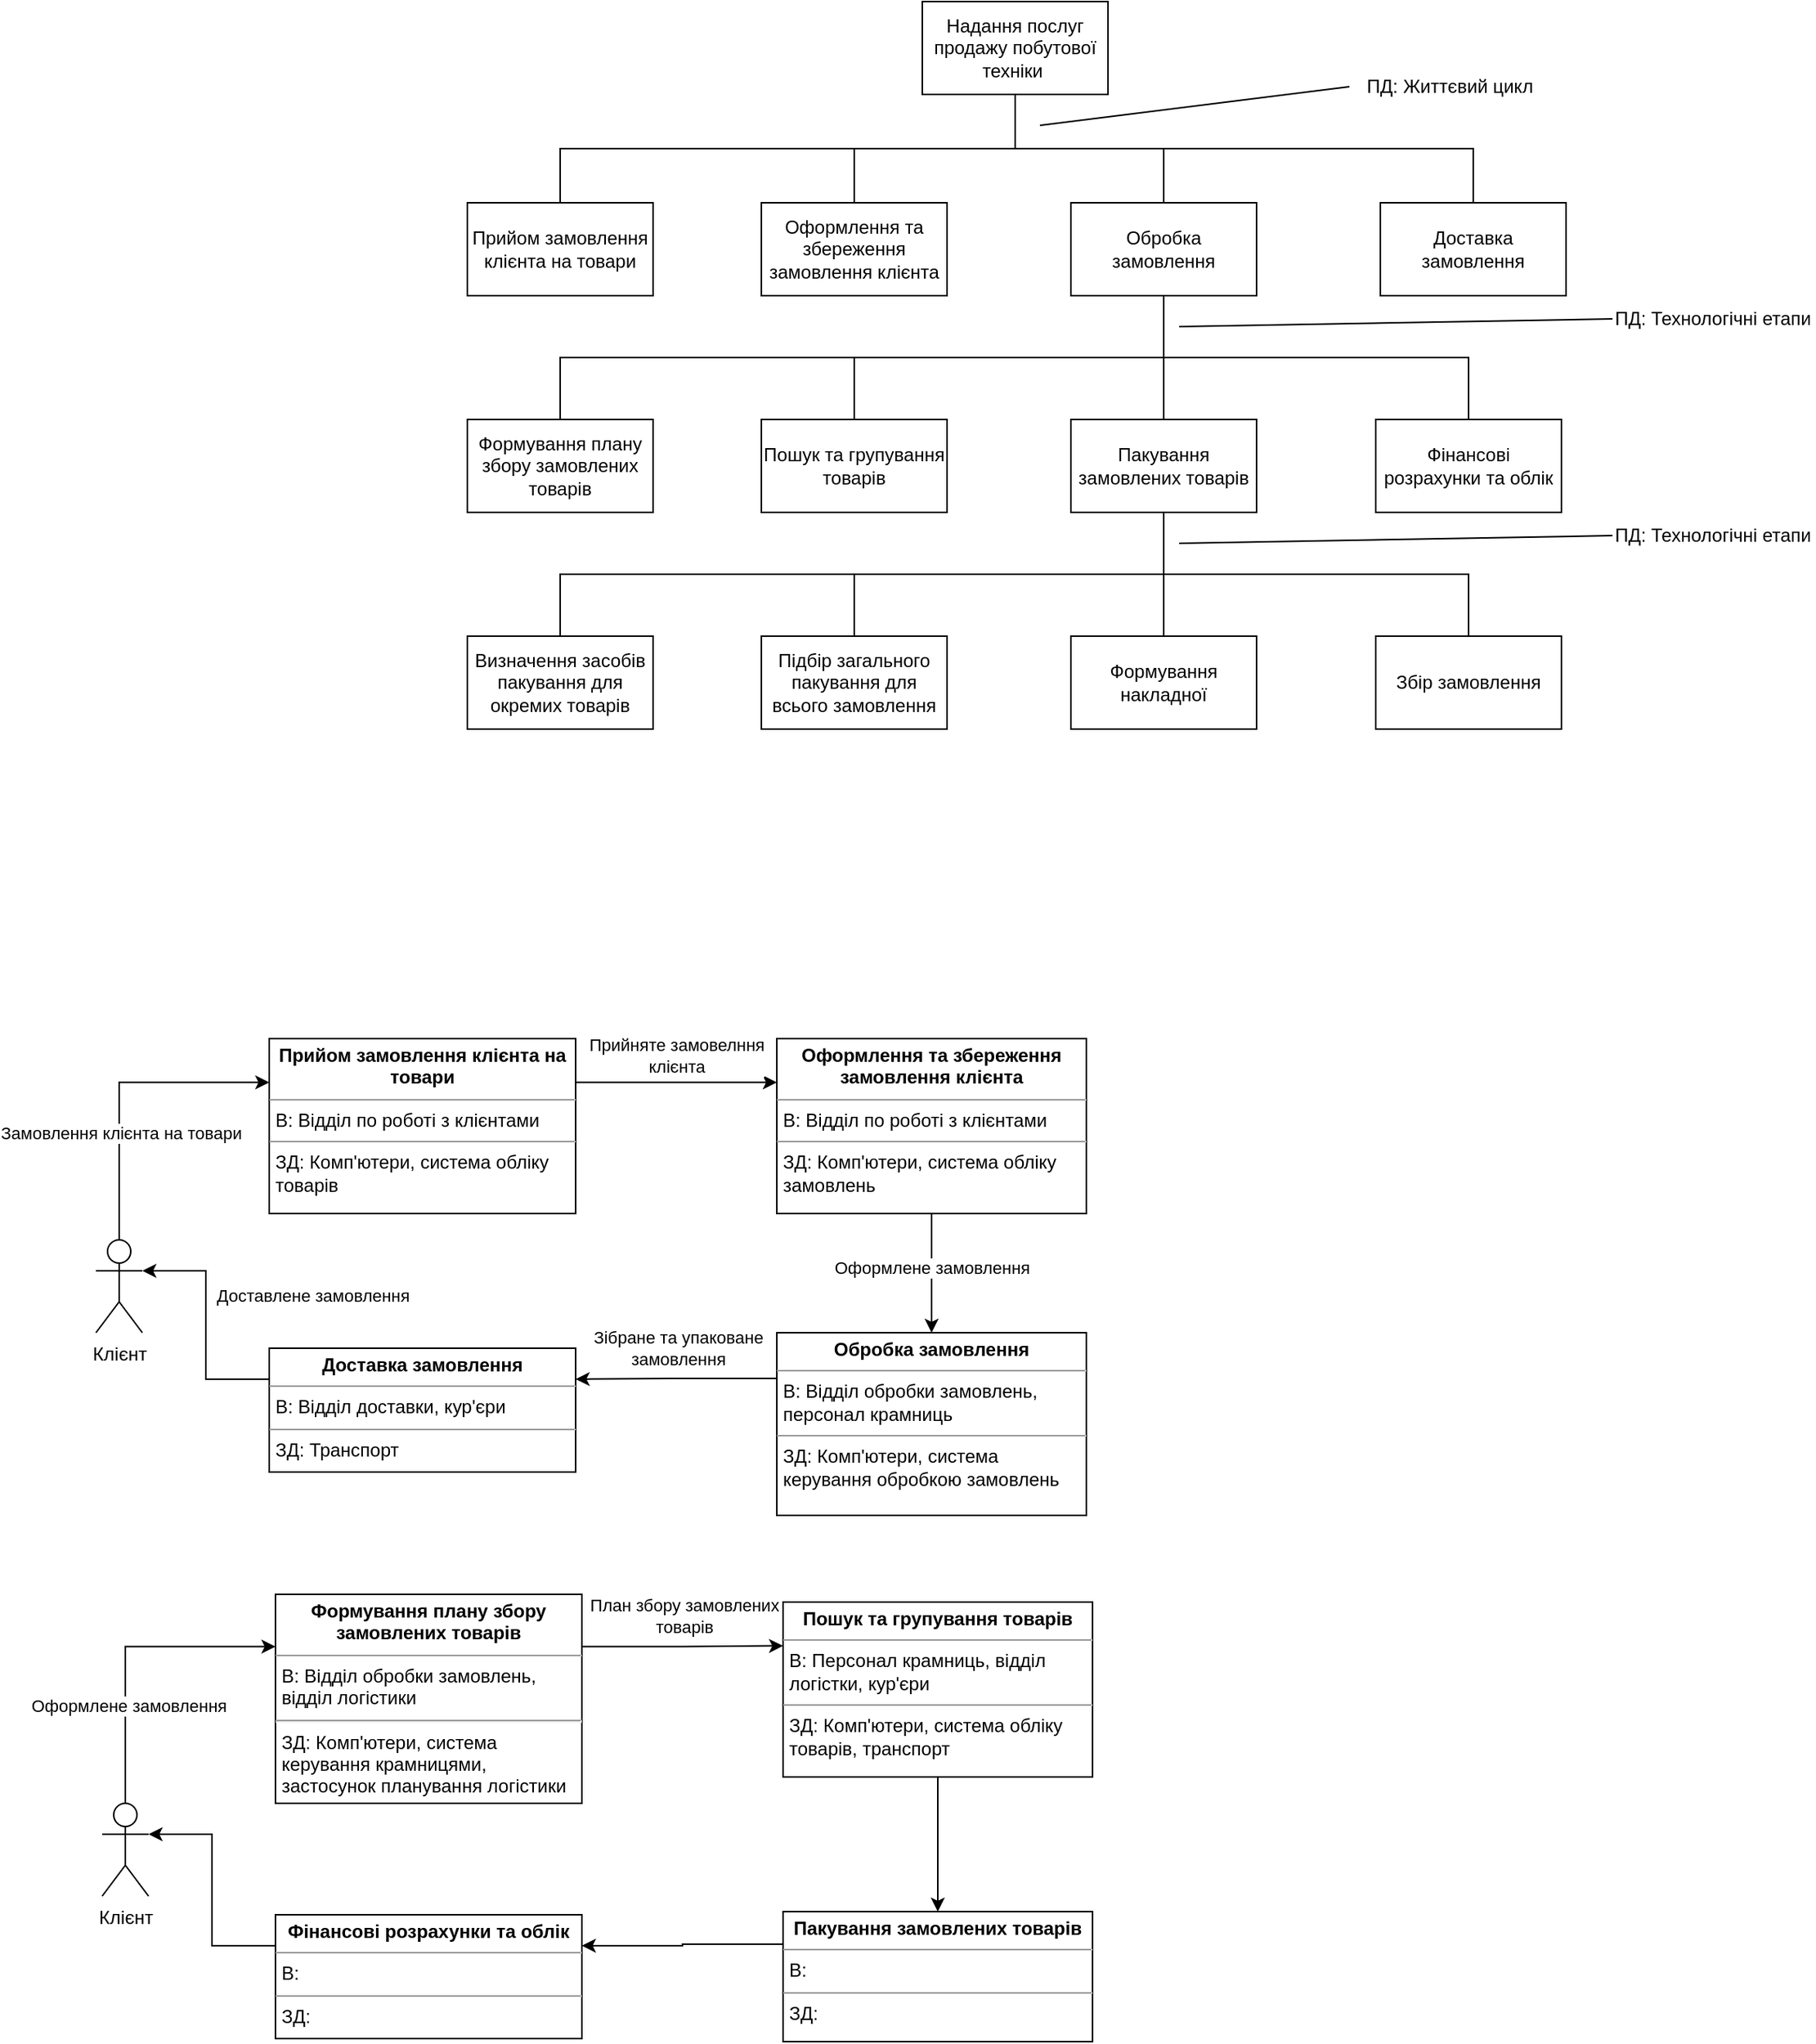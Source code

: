 <mxfile version="22.1.4" type="github">
  <diagram name="Страница — 1" id="-wcUGpMdyS8KykL0Yxfp">
    <mxGraphModel dx="1523" dy="600" grid="0" gridSize="10" guides="1" tooltips="1" connect="1" arrows="1" fold="1" page="0" pageScale="1" pageWidth="827" pageHeight="1169" math="0" shadow="0">
      <root>
        <mxCell id="0" />
        <mxCell id="1" parent="0" />
        <mxCell id="oo8sN6_ggJGR6Yn4_sQh-1" value="Надання послуг продажу побутової техніки&amp;nbsp;" style="rounded=0;whiteSpace=wrap;html=1;" parent="1" vertex="1">
          <mxGeometry x="414" y="190" width="120" height="60" as="geometry" />
        </mxCell>
        <mxCell id="oo8sN6_ggJGR6Yn4_sQh-2" value="Прийом замовлення клієнта на товари" style="rounded=0;whiteSpace=wrap;html=1;" parent="1" vertex="1">
          <mxGeometry x="120" y="320" width="120" height="60" as="geometry" />
        </mxCell>
        <mxCell id="oo8sN6_ggJGR6Yn4_sQh-3" value="Оформлення та збереження замовлення клієнта" style="rounded=0;whiteSpace=wrap;html=1;" parent="1" vertex="1">
          <mxGeometry x="310" y="320" width="120" height="60" as="geometry" />
        </mxCell>
        <mxCell id="oo8sN6_ggJGR6Yn4_sQh-4" value="Обробка замовлення" style="rounded=0;whiteSpace=wrap;html=1;" parent="1" vertex="1">
          <mxGeometry x="510" y="320" width="120" height="60" as="geometry" />
        </mxCell>
        <mxCell id="oo8sN6_ggJGR6Yn4_sQh-5" value="Доставка замовлення" style="rounded=0;whiteSpace=wrap;html=1;" parent="1" vertex="1">
          <mxGeometry x="710" y="320" width="120" height="60" as="geometry" />
        </mxCell>
        <mxCell id="oo8sN6_ggJGR6Yn4_sQh-6" value="" style="endArrow=none;html=1;rounded=0;entryX=0.5;entryY=1;entryDx=0;entryDy=0;exitX=0.5;exitY=0;exitDx=0;exitDy=0;edgeStyle=orthogonalEdgeStyle;" parent="1" source="oo8sN6_ggJGR6Yn4_sQh-2" target="oo8sN6_ggJGR6Yn4_sQh-1" edge="1">
          <mxGeometry width="50" height="50" relative="1" as="geometry">
            <mxPoint x="260" y="300" as="sourcePoint" />
            <mxPoint x="310" y="250" as="targetPoint" />
          </mxGeometry>
        </mxCell>
        <mxCell id="oo8sN6_ggJGR6Yn4_sQh-7" value="" style="endArrow=none;html=1;rounded=0;entryX=0.5;entryY=1;entryDx=0;entryDy=0;exitX=0.5;exitY=0;exitDx=0;exitDy=0;edgeStyle=orthogonalEdgeStyle;" parent="1" source="oo8sN6_ggJGR6Yn4_sQh-3" target="oo8sN6_ggJGR6Yn4_sQh-1" edge="1">
          <mxGeometry width="50" height="50" relative="1" as="geometry">
            <mxPoint x="250" y="330" as="sourcePoint" />
            <mxPoint x="484" y="280" as="targetPoint" />
          </mxGeometry>
        </mxCell>
        <mxCell id="oo8sN6_ggJGR6Yn4_sQh-8" value="" style="endArrow=none;html=1;rounded=0;entryX=0.5;entryY=1;entryDx=0;entryDy=0;exitX=0.5;exitY=0;exitDx=0;exitDy=0;edgeStyle=orthogonalEdgeStyle;" parent="1" source="oo8sN6_ggJGR6Yn4_sQh-4" target="oo8sN6_ggJGR6Yn4_sQh-1" edge="1">
          <mxGeometry width="50" height="50" relative="1" as="geometry">
            <mxPoint x="410" y="330" as="sourcePoint" />
            <mxPoint x="484" y="280" as="targetPoint" />
          </mxGeometry>
        </mxCell>
        <mxCell id="oo8sN6_ggJGR6Yn4_sQh-9" value="" style="endArrow=none;html=1;rounded=0;entryX=0.5;entryY=1;entryDx=0;entryDy=0;exitX=0.5;exitY=0;exitDx=0;exitDy=0;edgeStyle=orthogonalEdgeStyle;" parent="1" source="oo8sN6_ggJGR6Yn4_sQh-5" target="oo8sN6_ggJGR6Yn4_sQh-1" edge="1">
          <mxGeometry width="50" height="50" relative="1" as="geometry">
            <mxPoint x="570" y="330" as="sourcePoint" />
            <mxPoint x="484" y="280" as="targetPoint" />
          </mxGeometry>
        </mxCell>
        <mxCell id="oo8sN6_ggJGR6Yn4_sQh-10" value="Формування плану збору замовлених товарів" style="rounded=0;whiteSpace=wrap;html=1;" parent="1" vertex="1">
          <mxGeometry x="120" y="460" width="120" height="60" as="geometry" />
        </mxCell>
        <mxCell id="oo8sN6_ggJGR6Yn4_sQh-11" value="Пошук та групування товарів" style="rounded=0;whiteSpace=wrap;html=1;" parent="1" vertex="1">
          <mxGeometry x="310" y="460" width="120" height="60" as="geometry" />
        </mxCell>
        <mxCell id="oo8sN6_ggJGR6Yn4_sQh-12" value="Пакування замовлених товарів" style="rounded=0;whiteSpace=wrap;html=1;" parent="1" vertex="1">
          <mxGeometry x="510" y="460" width="120" height="60" as="geometry" />
        </mxCell>
        <mxCell id="oo8sN6_ggJGR6Yn4_sQh-13" value="Фінансові розрахунки та облік" style="rounded=0;whiteSpace=wrap;html=1;" parent="1" vertex="1">
          <mxGeometry x="707" y="460" width="120" height="60" as="geometry" />
        </mxCell>
        <mxCell id="oo8sN6_ggJGR6Yn4_sQh-14" value="" style="endArrow=none;html=1;rounded=0;entryX=0.5;entryY=1;entryDx=0;entryDy=0;exitX=0.5;exitY=0;exitDx=0;exitDy=0;edgeStyle=orthogonalEdgeStyle;" parent="1" source="oo8sN6_ggJGR6Yn4_sQh-10" target="oo8sN6_ggJGR6Yn4_sQh-4" edge="1">
          <mxGeometry width="50" height="50" relative="1" as="geometry">
            <mxPoint x="200" y="450" as="sourcePoint" />
            <mxPoint x="250" y="400" as="targetPoint" />
          </mxGeometry>
        </mxCell>
        <mxCell id="oo8sN6_ggJGR6Yn4_sQh-15" value="" style="endArrow=none;html=1;rounded=0;entryX=0.5;entryY=1;entryDx=0;entryDy=0;exitX=0.5;exitY=0;exitDx=0;exitDy=0;edgeStyle=orthogonalEdgeStyle;" parent="1" source="oo8sN6_ggJGR6Yn4_sQh-11" target="oo8sN6_ggJGR6Yn4_sQh-4" edge="1">
          <mxGeometry width="50" height="50" relative="1" as="geometry">
            <mxPoint x="190" y="450" as="sourcePoint" />
            <mxPoint x="580" y="390" as="targetPoint" />
          </mxGeometry>
        </mxCell>
        <mxCell id="oo8sN6_ggJGR6Yn4_sQh-16" value="" style="endArrow=none;html=1;rounded=0;entryX=0.5;entryY=1;entryDx=0;entryDy=0;exitX=0.5;exitY=0;exitDx=0;exitDy=0;edgeStyle=orthogonalEdgeStyle;" parent="1" source="oo8sN6_ggJGR6Yn4_sQh-12" target="oo8sN6_ggJGR6Yn4_sQh-4" edge="1">
          <mxGeometry width="50" height="50" relative="1" as="geometry">
            <mxPoint x="380" y="450" as="sourcePoint" />
            <mxPoint x="580" y="390" as="targetPoint" />
          </mxGeometry>
        </mxCell>
        <mxCell id="oo8sN6_ggJGR6Yn4_sQh-17" value="" style="endArrow=none;html=1;rounded=0;entryX=0.5;entryY=1;entryDx=0;entryDy=0;exitX=0.5;exitY=0;exitDx=0;exitDy=0;edgeStyle=orthogonalEdgeStyle;" parent="1" source="oo8sN6_ggJGR6Yn4_sQh-13" target="oo8sN6_ggJGR6Yn4_sQh-4" edge="1">
          <mxGeometry width="50" height="50" relative="1" as="geometry">
            <mxPoint x="580" y="450" as="sourcePoint" />
            <mxPoint x="580" y="390" as="targetPoint" />
          </mxGeometry>
        </mxCell>
        <mxCell id="oo8sN6_ggJGR6Yn4_sQh-18" value="Визначення засобів пакування для окремих товарів" style="rounded=0;whiteSpace=wrap;html=1;" parent="1" vertex="1">
          <mxGeometry x="120" y="600" width="120" height="60" as="geometry" />
        </mxCell>
        <mxCell id="oo8sN6_ggJGR6Yn4_sQh-19" value="Підбір загального пакування для всього замовлення" style="rounded=0;whiteSpace=wrap;html=1;" parent="1" vertex="1">
          <mxGeometry x="310" y="600" width="120" height="60" as="geometry" />
        </mxCell>
        <mxCell id="oo8sN6_ggJGR6Yn4_sQh-20" value="Формування накладної" style="rounded=0;whiteSpace=wrap;html=1;" parent="1" vertex="1">
          <mxGeometry x="510" y="600" width="120" height="60" as="geometry" />
        </mxCell>
        <mxCell id="oo8sN6_ggJGR6Yn4_sQh-21" value="Збір замовлення" style="rounded=0;whiteSpace=wrap;html=1;" parent="1" vertex="1">
          <mxGeometry x="707" y="600" width="120" height="60" as="geometry" />
        </mxCell>
        <mxCell id="oo8sN6_ggJGR6Yn4_sQh-22" value="" style="endArrow=none;html=1;rounded=0;entryX=0.5;entryY=1;entryDx=0;entryDy=0;exitX=0.5;exitY=0;exitDx=0;exitDy=0;edgeStyle=orthogonalEdgeStyle;" parent="1" source="oo8sN6_ggJGR6Yn4_sQh-18" target="oo8sN6_ggJGR6Yn4_sQh-12" edge="1">
          <mxGeometry width="50" height="50" relative="1" as="geometry">
            <mxPoint x="410" y="590" as="sourcePoint" />
            <mxPoint x="460" y="540" as="targetPoint" />
          </mxGeometry>
        </mxCell>
        <mxCell id="oo8sN6_ggJGR6Yn4_sQh-23" value="" style="endArrow=none;html=1;rounded=0;entryX=0.5;entryY=1;entryDx=0;entryDy=0;exitX=0.5;exitY=0;exitDx=0;exitDy=0;edgeStyle=orthogonalEdgeStyle;" parent="1" source="oo8sN6_ggJGR6Yn4_sQh-19" target="oo8sN6_ggJGR6Yn4_sQh-12" edge="1">
          <mxGeometry width="50" height="50" relative="1" as="geometry">
            <mxPoint x="190" y="570" as="sourcePoint" />
            <mxPoint x="580" y="530" as="targetPoint" />
          </mxGeometry>
        </mxCell>
        <mxCell id="oo8sN6_ggJGR6Yn4_sQh-24" value="" style="endArrow=none;html=1;rounded=0;entryX=0.5;entryY=1;entryDx=0;entryDy=0;exitX=0.5;exitY=0;exitDx=0;exitDy=0;edgeStyle=orthogonalEdgeStyle;" parent="1" source="oo8sN6_ggJGR6Yn4_sQh-20" target="oo8sN6_ggJGR6Yn4_sQh-12" edge="1">
          <mxGeometry width="50" height="50" relative="1" as="geometry">
            <mxPoint x="380" y="570" as="sourcePoint" />
            <mxPoint x="580" y="530" as="targetPoint" />
          </mxGeometry>
        </mxCell>
        <mxCell id="oo8sN6_ggJGR6Yn4_sQh-25" value="" style="endArrow=none;html=1;rounded=0;entryX=0.5;entryY=1;entryDx=0;entryDy=0;exitX=0.5;exitY=0;exitDx=0;exitDy=0;edgeStyle=orthogonalEdgeStyle;" parent="1" source="oo8sN6_ggJGR6Yn4_sQh-21" target="oo8sN6_ggJGR6Yn4_sQh-12" edge="1">
          <mxGeometry width="50" height="50" relative="1" as="geometry">
            <mxPoint x="580" y="570" as="sourcePoint" />
            <mxPoint x="580" y="530" as="targetPoint" />
          </mxGeometry>
        </mxCell>
        <mxCell id="oo8sN6_ggJGR6Yn4_sQh-27" value="ПД: Життєвий цикл" style="text;html=1;strokeColor=none;fillColor=none;align=center;verticalAlign=middle;whiteSpace=wrap;rounded=0;" parent="1" vertex="1">
          <mxGeometry x="690" y="230" width="130" height="30" as="geometry" />
        </mxCell>
        <mxCell id="oo8sN6_ggJGR6Yn4_sQh-28" value="" style="endArrow=none;html=1;rounded=0;entryX=0;entryY=0.5;entryDx=0;entryDy=0;" parent="1" target="oo8sN6_ggJGR6Yn4_sQh-27" edge="1">
          <mxGeometry width="50" height="50" relative="1" as="geometry">
            <mxPoint x="490" y="270" as="sourcePoint" />
            <mxPoint x="670" y="230" as="targetPoint" />
          </mxGeometry>
        </mxCell>
        <mxCell id="oo8sN6_ggJGR6Yn4_sQh-29" value="ПД: Технологічні етапи" style="text;html=1;strokeColor=none;fillColor=none;align=center;verticalAlign=middle;whiteSpace=wrap;rounded=0;" parent="1" vertex="1">
          <mxGeometry x="860" y="380" width="130" height="30" as="geometry" />
        </mxCell>
        <mxCell id="oo8sN6_ggJGR6Yn4_sQh-30" value="" style="endArrow=none;html=1;rounded=0;entryX=0;entryY=0.5;entryDx=0;entryDy=0;" parent="1" target="oo8sN6_ggJGR6Yn4_sQh-29" edge="1">
          <mxGeometry width="50" height="50" relative="1" as="geometry">
            <mxPoint x="580" y="400" as="sourcePoint" />
            <mxPoint x="700" y="255" as="targetPoint" />
          </mxGeometry>
        </mxCell>
        <mxCell id="oo8sN6_ggJGR6Yn4_sQh-31" value="ПД: Технологічні етапи" style="text;html=1;strokeColor=none;fillColor=none;align=center;verticalAlign=middle;whiteSpace=wrap;rounded=0;" parent="1" vertex="1">
          <mxGeometry x="860" y="520" width="130" height="30" as="geometry" />
        </mxCell>
        <mxCell id="oo8sN6_ggJGR6Yn4_sQh-32" value="" style="endArrow=none;html=1;rounded=0;entryX=0;entryY=0.5;entryDx=0;entryDy=0;" parent="1" target="oo8sN6_ggJGR6Yn4_sQh-31" edge="1">
          <mxGeometry width="50" height="50" relative="1" as="geometry">
            <mxPoint x="580" y="540" as="sourcePoint" />
            <mxPoint x="700" y="395" as="targetPoint" />
          </mxGeometry>
        </mxCell>
        <mxCell id="vKA4W-cYFfW-JW-G8aKG-1" value="&lt;p style=&quot;margin:0px;margin-top:4px;text-align:center;&quot;&gt;&lt;b&gt;Прийом замовлення клієнта на товари&lt;/b&gt;&lt;/p&gt;&lt;hr size=&quot;1&quot;&gt;&lt;p style=&quot;margin:0px;margin-left:4px;&quot;&gt;В: Відділ по роботі з клієнтами&lt;/p&gt;&lt;hr size=&quot;1&quot;&gt;&lt;p style=&quot;margin:0px;margin-left:4px;&quot;&gt;ЗД: Комп&#39;ютери, система обліку товарів&lt;/p&gt;" style="verticalAlign=top;align=left;overflow=fill;fontSize=12;fontFamily=Helvetica;html=1;whiteSpace=wrap;" vertex="1" parent="1">
          <mxGeometry x="-8" y="860" width="198" height="113" as="geometry" />
        </mxCell>
        <mxCell id="vKA4W-cYFfW-JW-G8aKG-11" style="edgeStyle=orthogonalEdgeStyle;rounded=0;orthogonalLoop=1;jettySize=auto;html=1;exitX=0.5;exitY=1;exitDx=0;exitDy=0;entryX=0.5;entryY=0;entryDx=0;entryDy=0;" edge="1" parent="1" source="vKA4W-cYFfW-JW-G8aKG-3" target="vKA4W-cYFfW-JW-G8aKG-4">
          <mxGeometry relative="1" as="geometry" />
        </mxCell>
        <mxCell id="vKA4W-cYFfW-JW-G8aKG-12" value="Оформлене замовлення" style="edgeLabel;html=1;align=center;verticalAlign=middle;resizable=0;points=[];" vertex="1" connectable="0" parent="vKA4W-cYFfW-JW-G8aKG-11">
          <mxGeometry x="-0.104" relative="1" as="geometry">
            <mxPoint as="offset" />
          </mxGeometry>
        </mxCell>
        <mxCell id="vKA4W-cYFfW-JW-G8aKG-3" value="&lt;p style=&quot;margin:0px;margin-top:4px;text-align:center;&quot;&gt;&lt;b&gt;Оформлення та збереження замовлення клієнта&lt;/b&gt;&lt;/p&gt;&lt;hr size=&quot;1&quot;&gt;&lt;p style=&quot;margin:0px;margin-left:4px;&quot;&gt;В: Відділ по роботі з клієнтами&lt;/p&gt;&lt;hr size=&quot;1&quot;&gt;&lt;p style=&quot;margin:0px;margin-left:4px;&quot;&gt;ЗД: Комп&#39;ютери, система обліку замовлень&lt;/p&gt;" style="verticalAlign=top;align=left;overflow=fill;fontSize=12;fontFamily=Helvetica;html=1;whiteSpace=wrap;" vertex="1" parent="1">
          <mxGeometry x="320" y="860" width="200" height="113" as="geometry" />
        </mxCell>
        <mxCell id="vKA4W-cYFfW-JW-G8aKG-4" value="&lt;p style=&quot;margin:0px;margin-top:4px;text-align:center;&quot;&gt;&lt;b&gt;Обробка замовлення&lt;/b&gt;&lt;/p&gt;&lt;hr size=&quot;1&quot;&gt;&lt;p style=&quot;margin:0px;margin-left:4px;&quot;&gt;В: Відділ обробки замовлень, персонал крамниць&lt;/p&gt;&lt;hr size=&quot;1&quot;&gt;&lt;p style=&quot;margin:0px;margin-left:4px;&quot;&gt;ЗД: Комп&#39;ютери, система керування обробкою замовлень&lt;/p&gt;" style="verticalAlign=top;align=left;overflow=fill;fontSize=12;fontFamily=Helvetica;html=1;whiteSpace=wrap;" vertex="1" parent="1">
          <mxGeometry x="320" y="1050" width="200" height="118" as="geometry" />
        </mxCell>
        <mxCell id="vKA4W-cYFfW-JW-G8aKG-5" value="&lt;p style=&quot;margin:0px;margin-top:4px;text-align:center;&quot;&gt;&lt;b&gt;Доставка замовлення&lt;/b&gt;&lt;/p&gt;&lt;hr size=&quot;1&quot;&gt;&lt;p style=&quot;margin:0px;margin-left:4px;&quot;&gt;В: Відділ доставки, кур&#39;єри&lt;/p&gt;&lt;hr size=&quot;1&quot;&gt;&lt;p style=&quot;margin:0px;margin-left:4px;&quot;&gt;ЗД: Транспорт&lt;/p&gt;" style="verticalAlign=top;align=left;overflow=fill;fontSize=12;fontFamily=Helvetica;html=1;whiteSpace=wrap;" vertex="1" parent="1">
          <mxGeometry x="-8" y="1060" width="198" height="80" as="geometry" />
        </mxCell>
        <mxCell id="vKA4W-cYFfW-JW-G8aKG-6" value="Клієнт" style="shape=umlActor;verticalLabelPosition=bottom;verticalAlign=top;html=1;" vertex="1" parent="1">
          <mxGeometry x="-120" y="990" width="30" height="60" as="geometry" />
        </mxCell>
        <mxCell id="vKA4W-cYFfW-JW-G8aKG-7" value="" style="endArrow=classic;html=1;rounded=0;edgeStyle=orthogonalEdgeStyle;entryX=0;entryY=0.25;entryDx=0;entryDy=0;exitX=0.5;exitY=0;exitDx=0;exitDy=0;exitPerimeter=0;" edge="1" parent="1" source="vKA4W-cYFfW-JW-G8aKG-6" target="vKA4W-cYFfW-JW-G8aKG-1">
          <mxGeometry width="50" height="50" relative="1" as="geometry">
            <mxPoint x="-70" y="1030" as="sourcePoint" />
            <mxPoint x="-20" y="980" as="targetPoint" />
          </mxGeometry>
        </mxCell>
        <mxCell id="vKA4W-cYFfW-JW-G8aKG-8" value="Замовлення клієнта на товари" style="edgeLabel;html=1;align=center;verticalAlign=middle;resizable=0;points=[];" vertex="1" connectable="0" parent="vKA4W-cYFfW-JW-G8aKG-7">
          <mxGeometry x="-0.306" y="-1" relative="1" as="geometry">
            <mxPoint as="offset" />
          </mxGeometry>
        </mxCell>
        <mxCell id="vKA4W-cYFfW-JW-G8aKG-9" value="" style="endArrow=classic;html=1;rounded=0;edgeStyle=orthogonalEdgeStyle;entryX=0;entryY=0.25;entryDx=0;entryDy=0;exitX=1;exitY=0.25;exitDx=0;exitDy=0;" edge="1" parent="1" source="vKA4W-cYFfW-JW-G8aKG-1" target="vKA4W-cYFfW-JW-G8aKG-3">
          <mxGeometry width="50" height="50" relative="1" as="geometry">
            <mxPoint x="-95" y="1000" as="sourcePoint" />
            <mxPoint x="2" y="898" as="targetPoint" />
          </mxGeometry>
        </mxCell>
        <mxCell id="vKA4W-cYFfW-JW-G8aKG-10" value="Прийняте замовелння&lt;br&gt;клієнта" style="edgeLabel;html=1;align=center;verticalAlign=middle;resizable=0;points=[];" vertex="1" connectable="0" parent="vKA4W-cYFfW-JW-G8aKG-9">
          <mxGeometry x="-0.306" y="-1" relative="1" as="geometry">
            <mxPoint x="20" y="-19" as="offset" />
          </mxGeometry>
        </mxCell>
        <mxCell id="vKA4W-cYFfW-JW-G8aKG-13" style="edgeStyle=orthogonalEdgeStyle;rounded=0;orthogonalLoop=1;jettySize=auto;html=1;exitX=0;exitY=0.25;exitDx=0;exitDy=0;entryX=1;entryY=0.25;entryDx=0;entryDy=0;" edge="1" parent="1" source="vKA4W-cYFfW-JW-G8aKG-4" target="vKA4W-cYFfW-JW-G8aKG-5">
          <mxGeometry relative="1" as="geometry">
            <mxPoint x="430" y="983" as="sourcePoint" />
            <mxPoint x="430" y="1070" as="targetPoint" />
          </mxGeometry>
        </mxCell>
        <mxCell id="vKA4W-cYFfW-JW-G8aKG-14" value="Зібране та упаковане&lt;br&gt;замовлення" style="edgeLabel;html=1;align=center;verticalAlign=middle;resizable=0;points=[];" vertex="1" connectable="0" parent="vKA4W-cYFfW-JW-G8aKG-13">
          <mxGeometry x="-0.104" relative="1" as="geometry">
            <mxPoint x="-6" y="-20" as="offset" />
          </mxGeometry>
        </mxCell>
        <mxCell id="vKA4W-cYFfW-JW-G8aKG-35" value="План збору замовлених&lt;br&gt;товарів" style="edgeLabel;html=1;align=center;verticalAlign=middle;resizable=0;points=[];" vertex="1" connectable="0" parent="vKA4W-cYFfW-JW-G8aKG-13">
          <mxGeometry x="-0.104" relative="1" as="geometry">
            <mxPoint x="-2" y="153" as="offset" />
          </mxGeometry>
        </mxCell>
        <mxCell id="vKA4W-cYFfW-JW-G8aKG-15" style="edgeStyle=orthogonalEdgeStyle;rounded=0;orthogonalLoop=1;jettySize=auto;html=1;exitX=0;exitY=0.25;exitDx=0;exitDy=0;entryX=1;entryY=0.333;entryDx=0;entryDy=0;entryPerimeter=0;" edge="1" parent="1" source="vKA4W-cYFfW-JW-G8aKG-5" target="vKA4W-cYFfW-JW-G8aKG-6">
          <mxGeometry relative="1" as="geometry">
            <mxPoint x="-20" y="1160" as="sourcePoint" />
            <mxPoint x="-150" y="1160" as="targetPoint" />
          </mxGeometry>
        </mxCell>
        <mxCell id="vKA4W-cYFfW-JW-G8aKG-16" value="Доставлене замовлення" style="edgeLabel;html=1;align=center;verticalAlign=middle;resizable=0;points=[];" vertex="1" connectable="0" parent="vKA4W-cYFfW-JW-G8aKG-15">
          <mxGeometry x="-0.104" relative="1" as="geometry">
            <mxPoint x="69" y="-27" as="offset" />
          </mxGeometry>
        </mxCell>
        <mxCell id="vKA4W-cYFfW-JW-G8aKG-18" value="&lt;p style=&quot;margin:0px;margin-top:4px;text-align:center;&quot;&gt;&lt;b&gt;Формування плану збору замовлених товарів&lt;/b&gt;&lt;/p&gt;&lt;hr size=&quot;1&quot;&gt;&lt;p style=&quot;margin:0px;margin-left:4px;&quot;&gt;В: Відділ обробки замовлень, відділ логістики&lt;/p&gt;&lt;hr&gt;&lt;p style=&quot;margin:0px;margin-left:4px;&quot;&gt;ЗД: Комп&#39;ютери, система керування крамницями, застосунок планування логістики&lt;/p&gt;" style="verticalAlign=top;align=left;overflow=fill;fontSize=12;fontFamily=Helvetica;html=1;whiteSpace=wrap;" vertex="1" parent="1">
          <mxGeometry x="-4" y="1219" width="198" height="135" as="geometry" />
        </mxCell>
        <mxCell id="vKA4W-cYFfW-JW-G8aKG-19" style="edgeStyle=orthogonalEdgeStyle;rounded=0;orthogonalLoop=1;jettySize=auto;html=1;exitX=0.5;exitY=1;exitDx=0;exitDy=0;entryX=0.5;entryY=0;entryDx=0;entryDy=0;" edge="1" source="vKA4W-cYFfW-JW-G8aKG-21" target="vKA4W-cYFfW-JW-G8aKG-22" parent="1">
          <mxGeometry relative="1" as="geometry" />
        </mxCell>
        <mxCell id="vKA4W-cYFfW-JW-G8aKG-21" value="&lt;p style=&quot;margin:0px;margin-top:4px;text-align:center;&quot;&gt;&lt;b&gt;Пошук та групування товарів&lt;/b&gt;&lt;/p&gt;&lt;hr size=&quot;1&quot;&gt;&lt;p style=&quot;margin:0px;margin-left:4px;&quot;&gt;В: Персонал крамниць, відділ логістки, кур&#39;єри&lt;/p&gt;&lt;hr size=&quot;1&quot;&gt;&lt;p style=&quot;margin:0px;margin-left:4px;&quot;&gt;ЗД: Комп&#39;ютери, система обліку товарів, транспорт&lt;/p&gt;" style="verticalAlign=top;align=left;overflow=fill;fontSize=12;fontFamily=Helvetica;html=1;whiteSpace=wrap;" vertex="1" parent="1">
          <mxGeometry x="324" y="1224" width="200" height="113" as="geometry" />
        </mxCell>
        <mxCell id="vKA4W-cYFfW-JW-G8aKG-22" value="&lt;p style=&quot;margin:0px;margin-top:4px;text-align:center;&quot;&gt;&lt;b&gt;Пакування замовлених товарів&lt;/b&gt;&lt;/p&gt;&lt;hr size=&quot;1&quot;&gt;&lt;p style=&quot;margin:0px;margin-left:4px;&quot;&gt;В:&amp;nbsp;&lt;/p&gt;&lt;hr size=&quot;1&quot;&gt;&lt;p style=&quot;margin:0px;margin-left:4px;&quot;&gt;ЗД:&amp;nbsp;&lt;/p&gt;" style="verticalAlign=top;align=left;overflow=fill;fontSize=12;fontFamily=Helvetica;html=1;whiteSpace=wrap;" vertex="1" parent="1">
          <mxGeometry x="324" y="1424" width="200" height="84" as="geometry" />
        </mxCell>
        <mxCell id="vKA4W-cYFfW-JW-G8aKG-23" value="&lt;p style=&quot;margin:0px;margin-top:4px;text-align:center;&quot;&gt;&lt;b&gt;Фінансові розрахунки та облік&lt;/b&gt;&lt;/p&gt;&lt;hr size=&quot;1&quot;&gt;&lt;p style=&quot;margin:0px;margin-left:4px;&quot;&gt;В:&amp;nbsp;&lt;/p&gt;&lt;hr size=&quot;1&quot;&gt;&lt;p style=&quot;margin:0px;margin-left:4px;&quot;&gt;ЗД:&amp;nbsp;&lt;/p&gt;" style="verticalAlign=top;align=left;overflow=fill;fontSize=12;fontFamily=Helvetica;html=1;whiteSpace=wrap;" vertex="1" parent="1">
          <mxGeometry x="-4" y="1426" width="198" height="80" as="geometry" />
        </mxCell>
        <mxCell id="vKA4W-cYFfW-JW-G8aKG-24" value="Клієнт" style="shape=umlActor;verticalLabelPosition=bottom;verticalAlign=top;html=1;" vertex="1" parent="1">
          <mxGeometry x="-116" y="1354" width="30" height="60" as="geometry" />
        </mxCell>
        <mxCell id="vKA4W-cYFfW-JW-G8aKG-25" value="" style="endArrow=classic;html=1;rounded=0;edgeStyle=orthogonalEdgeStyle;entryX=0;entryY=0.25;entryDx=0;entryDy=0;exitX=0.5;exitY=0;exitDx=0;exitDy=0;exitPerimeter=0;" edge="1" source="vKA4W-cYFfW-JW-G8aKG-24" target="vKA4W-cYFfW-JW-G8aKG-18" parent="1">
          <mxGeometry width="50" height="50" relative="1" as="geometry">
            <mxPoint x="-66" y="1394" as="sourcePoint" />
            <mxPoint x="-16" y="1344" as="targetPoint" />
          </mxGeometry>
        </mxCell>
        <mxCell id="vKA4W-cYFfW-JW-G8aKG-33" value="Оформлене замовлення" style="edgeLabel;html=1;align=center;verticalAlign=middle;resizable=0;points=[];" vertex="1" connectable="0" parent="vKA4W-cYFfW-JW-G8aKG-25">
          <mxGeometry x="-0.362" y="-2" relative="1" as="geometry">
            <mxPoint as="offset" />
          </mxGeometry>
        </mxCell>
        <mxCell id="vKA4W-cYFfW-JW-G8aKG-27" value="" style="endArrow=classic;html=1;rounded=0;edgeStyle=orthogonalEdgeStyle;entryX=0;entryY=0.25;entryDx=0;entryDy=0;exitX=1;exitY=0.25;exitDx=0;exitDy=0;" edge="1" source="vKA4W-cYFfW-JW-G8aKG-18" target="vKA4W-cYFfW-JW-G8aKG-21" parent="1">
          <mxGeometry width="50" height="50" relative="1" as="geometry">
            <mxPoint x="-91" y="1364" as="sourcePoint" />
            <mxPoint x="6" y="1262" as="targetPoint" />
          </mxGeometry>
        </mxCell>
        <mxCell id="vKA4W-cYFfW-JW-G8aKG-29" style="edgeStyle=orthogonalEdgeStyle;rounded=0;orthogonalLoop=1;jettySize=auto;html=1;exitX=0;exitY=0.25;exitDx=0;exitDy=0;entryX=1;entryY=0.25;entryDx=0;entryDy=0;" edge="1" source="vKA4W-cYFfW-JW-G8aKG-22" target="vKA4W-cYFfW-JW-G8aKG-23" parent="1">
          <mxGeometry relative="1" as="geometry">
            <mxPoint x="434" y="1347" as="sourcePoint" />
            <mxPoint x="434" y="1434" as="targetPoint" />
          </mxGeometry>
        </mxCell>
        <mxCell id="vKA4W-cYFfW-JW-G8aKG-31" style="edgeStyle=orthogonalEdgeStyle;rounded=0;orthogonalLoop=1;jettySize=auto;html=1;exitX=0;exitY=0.25;exitDx=0;exitDy=0;entryX=1;entryY=0.333;entryDx=0;entryDy=0;entryPerimeter=0;" edge="1" source="vKA4W-cYFfW-JW-G8aKG-23" target="vKA4W-cYFfW-JW-G8aKG-24" parent="1">
          <mxGeometry relative="1" as="geometry">
            <mxPoint x="-16" y="1524" as="sourcePoint" />
            <mxPoint x="-146" y="1524" as="targetPoint" />
          </mxGeometry>
        </mxCell>
      </root>
    </mxGraphModel>
  </diagram>
</mxfile>

